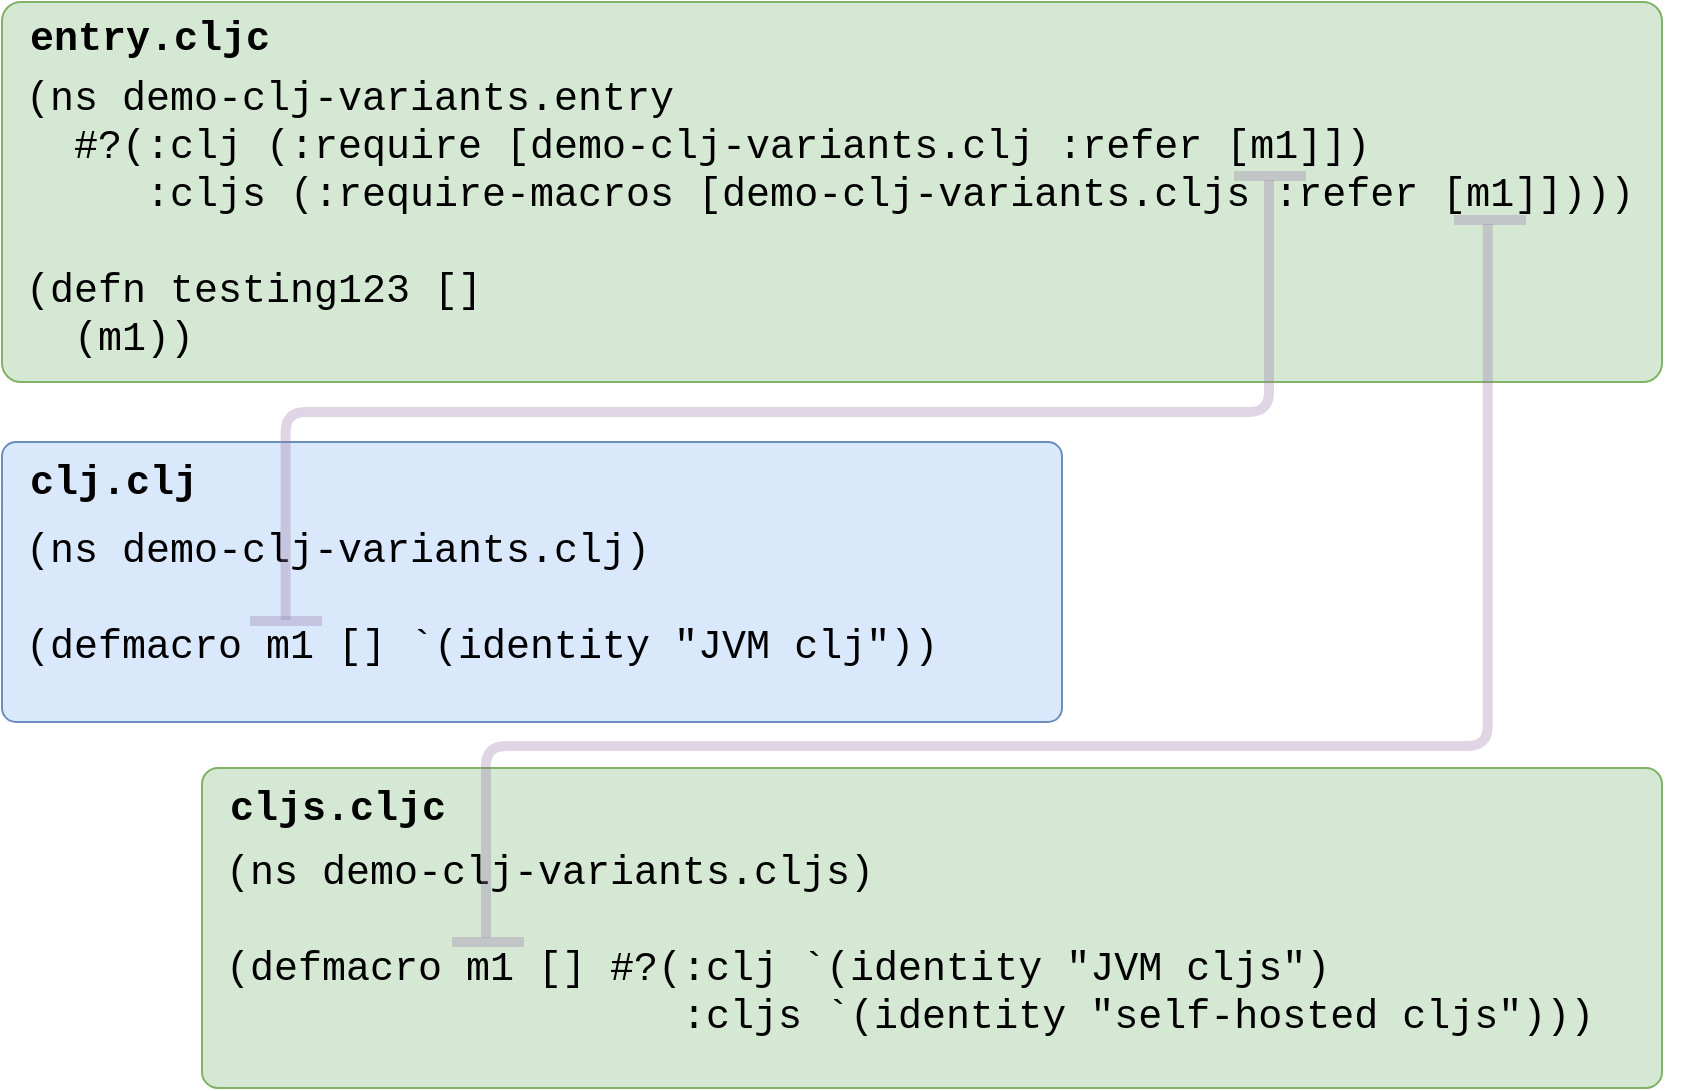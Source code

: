 <mxfile version="13.5.1" type="device"><diagram id="j2mqL2r98fCbdp0t0Z0d" name="Page-1"><mxGraphModel dx="2902" dy="1126" grid="0" gridSize="1" guides="1" tooltips="1" connect="1" arrows="1" fold="1" page="1" pageScale="1" pageWidth="850" pageHeight="1100" math="0" shadow="0"><root><mxCell id="0"/><mxCell id="1" parent="0"/><mxCell id="dvi-CIJKr0rmOPHQIdJE-19" value="&lt;b&gt;&amp;nbsp;entry.cljc&lt;/b&gt;" style="rounded=1;whiteSpace=wrap;html=1;shadow=0;glass=0;sketch=0;fontFamily=Courier New;fontSize=20;align=left;arcSize=10;verticalAlign=top;arcSize=5;fillColor=#d5e8d4;strokeColor=#82b366;" vertex="1" parent="1"><mxGeometry x="-260" width="830" height="190" as="geometry"/></mxCell><mxCell id="dvi-CIJKr0rmOPHQIdJE-13" value="&lt;div&gt;(ns demo-clj-variants.entry&lt;/div&gt;&lt;div&gt;&amp;nbsp; #?(:clj (:require [demo-clj-variants.clj :refer [m1]])&lt;/div&gt;&lt;div&gt;&amp;nbsp; &amp;nbsp; &amp;nbsp;:cljs (:require-macros [demo-clj-variants.cljs :refer [m1]])))&lt;/div&gt;&lt;div&gt;&lt;br&gt;&lt;/div&gt;&lt;div&gt;(defn testing123 []&lt;/div&gt;&lt;div&gt;&amp;nbsp; (m1))&lt;/div&gt;&lt;div&gt;&lt;br&gt;&lt;/div&gt;" style="text;html=1;strokeColor=none;fillColor=none;align=left;verticalAlign=middle;whiteSpace=wrap;rounded=0;fontFamily=Courier New;fontSize=20;" vertex="1" parent="1"><mxGeometry x="-250" y="110" width="830" height="20" as="geometry"/></mxCell><mxCell id="dvi-CIJKr0rmOPHQIdJE-15" value=" clj.clj" style="group;align=left;rounded=1;shadow=0;fontFamily=Courier New;fontSize=20;strokeColor=#6c8ebf;fillColor=#dae8fc;glass=0;arcSize=5;sketch=0;container=0;fontStyle=1" vertex="1" connectable="0" parent="1"><mxGeometry x="-260" y="220" width="530" height="140" as="geometry"/></mxCell><mxCell id="dvi-CIJKr0rmOPHQIdJE-8" value="&lt;div&gt;(ns demo-clj-variants.clj)&lt;/div&gt;&lt;div&gt;&lt;br&gt;&lt;/div&gt;&lt;div&gt;(defmacro m1 [] `(identity &quot;JVM clj&quot;))&lt;/div&gt;&lt;div&gt;&lt;br&gt;&lt;/div&gt;" style="text;html=1;strokeColor=none;fillColor=none;align=left;verticalAlign=middle;whiteSpace=wrap;rounded=0;fontFamily=Courier New;fontSize=20;" vertex="1" parent="1"><mxGeometry x="-250" y="300" width="490" height="20" as="geometry"/></mxCell><mxCell id="dvi-CIJKr0rmOPHQIdJE-26" value="" style="group" vertex="1" connectable="0" parent="1"><mxGeometry x="-160" y="383" width="730" height="160" as="geometry"/></mxCell><mxCell id="dvi-CIJKr0rmOPHQIdJE-20" value=" cljs.cljc" style="group;align=left;rounded=1;shadow=0;fontFamily=Courier New;fontSize=20;strokeColor=#82b366;fillColor=#d5e8d4;glass=0;arcSize=5;sketch=0;container=0;fontStyle=1" vertex="1" connectable="0" parent="dvi-CIJKr0rmOPHQIdJE-26"><mxGeometry width="730" height="160" as="geometry"/></mxCell><mxCell id="dvi-CIJKr0rmOPHQIdJE-11" value="&lt;div&gt;(ns demo-clj-variants.cljs)&lt;/div&gt;&lt;div&gt;&lt;br&gt;&lt;/div&gt;&lt;div&gt;(defmacro m1 [] #?(:clj `(identity &quot;JVM cljs&quot;)&lt;/div&gt;&lt;div&gt;&amp;nbsp; &amp;nbsp; &amp;nbsp; &amp;nbsp; &amp;nbsp; &amp;nbsp; &amp;nbsp; &amp;nbsp; &amp;nbsp; &amp;nbsp;:cljs `(identity &quot;self-hosted cljs&quot;)))&lt;/div&gt;&lt;div&gt;&lt;br&gt;&lt;/div&gt;" style="text;html=1;strokeColor=none;fillColor=none;align=left;verticalAlign=middle;whiteSpace=wrap;rounded=0;fontFamily=Courier New;fontSize=20;" vertex="1" parent="dvi-CIJKr0rmOPHQIdJE-26"><mxGeometry x="10" y="90" width="690" height="20" as="geometry"/></mxCell><mxCell id="dvi-CIJKr0rmOPHQIdJE-34" value="" style="endArrow=none;html=1;strokeWidth=5;fontFamily=Courier New;fontSize=20;opacity=30;fillColor=#e1d5e7;strokeColor=#9673a6;" edge="1" parent="dvi-CIJKr0rmOPHQIdJE-26"><mxGeometry width="50" height="50" relative="1" as="geometry"><mxPoint x="125" y="87" as="sourcePoint"/><mxPoint x="161" y="87" as="targetPoint"/></mxGeometry></mxCell><mxCell id="dvi-CIJKr0rmOPHQIdJE-27" value="" style="endArrow=none;html=1;strokeWidth=5;fontFamily=Courier New;fontSize=20;opacity=30;exitX=0.889;exitY=0.05;exitDx=0;exitDy=0;exitPerimeter=0;fillColor=#e1d5e7;strokeColor=#9673a6;edgeStyle=elbowEdgeStyle;elbow=vertical;endFill=0;" edge="1" parent="1"><mxGeometry width="50" height="50" relative="1" as="geometry"><mxPoint x="482.87" y="111" as="sourcePoint"/><mxPoint x="-18" y="468" as="targetPoint"/><Array as="points"><mxPoint x="232" y="372"/></Array></mxGeometry></mxCell><mxCell id="dvi-CIJKr0rmOPHQIdJE-29" value="" style="endArrow=none;html=1;fontFamily=Courier New;fontSize=20;exitX=0.5;exitY=1;exitDx=0;exitDy=0;strokeWidth=5;fillColor=#e1d5e7;strokeColor=#9673a6;opacity=30;edgeStyle=elbowEdgeStyle;elbow=vertical;entryX=0.269;entryY=0.45;entryDx=0;entryDy=0;entryPerimeter=0;endFill=0;" edge="1" parent="1" target="dvi-CIJKr0rmOPHQIdJE-8"><mxGeometry width="50" height="50" relative="1" as="geometry"><mxPoint x="373.5" y="89" as="sourcePoint"/><mxPoint x="-115" y="297" as="targetPoint"/><Array as="points"><mxPoint x="130" y="205"/></Array></mxGeometry></mxCell><mxCell id="dvi-CIJKr0rmOPHQIdJE-31" value="" style="endArrow=none;html=1;strokeWidth=5;fontFamily=Courier New;fontSize=20;opacity=30;fillColor=#e1d5e7;strokeColor=#9673a6;" edge="1" parent="1"><mxGeometry width="50" height="50" relative="1" as="geometry"><mxPoint x="356" y="87" as="sourcePoint"/><mxPoint x="392" y="87" as="targetPoint"/></mxGeometry></mxCell><mxCell id="dvi-CIJKr0rmOPHQIdJE-32" value="" style="endArrow=none;html=1;strokeWidth=5;fontFamily=Courier New;fontSize=20;opacity=30;fillColor=#e1d5e7;strokeColor=#9673a6;" edge="1" parent="1"><mxGeometry width="50" height="50" relative="1" as="geometry"><mxPoint x="466" y="109" as="sourcePoint"/><mxPoint x="502" y="109" as="targetPoint"/></mxGeometry></mxCell><mxCell id="dvi-CIJKr0rmOPHQIdJE-33" value="" style="endArrow=none;html=1;strokeWidth=5;fontFamily=Courier New;fontSize=20;opacity=30;fillColor=#e1d5e7;strokeColor=#9673a6;" edge="1" parent="1"><mxGeometry width="50" height="50" relative="1" as="geometry"><mxPoint x="-136" y="309.5" as="sourcePoint"/><mxPoint x="-100" y="309.5" as="targetPoint"/></mxGeometry></mxCell></root></mxGraphModel></diagram></mxfile>